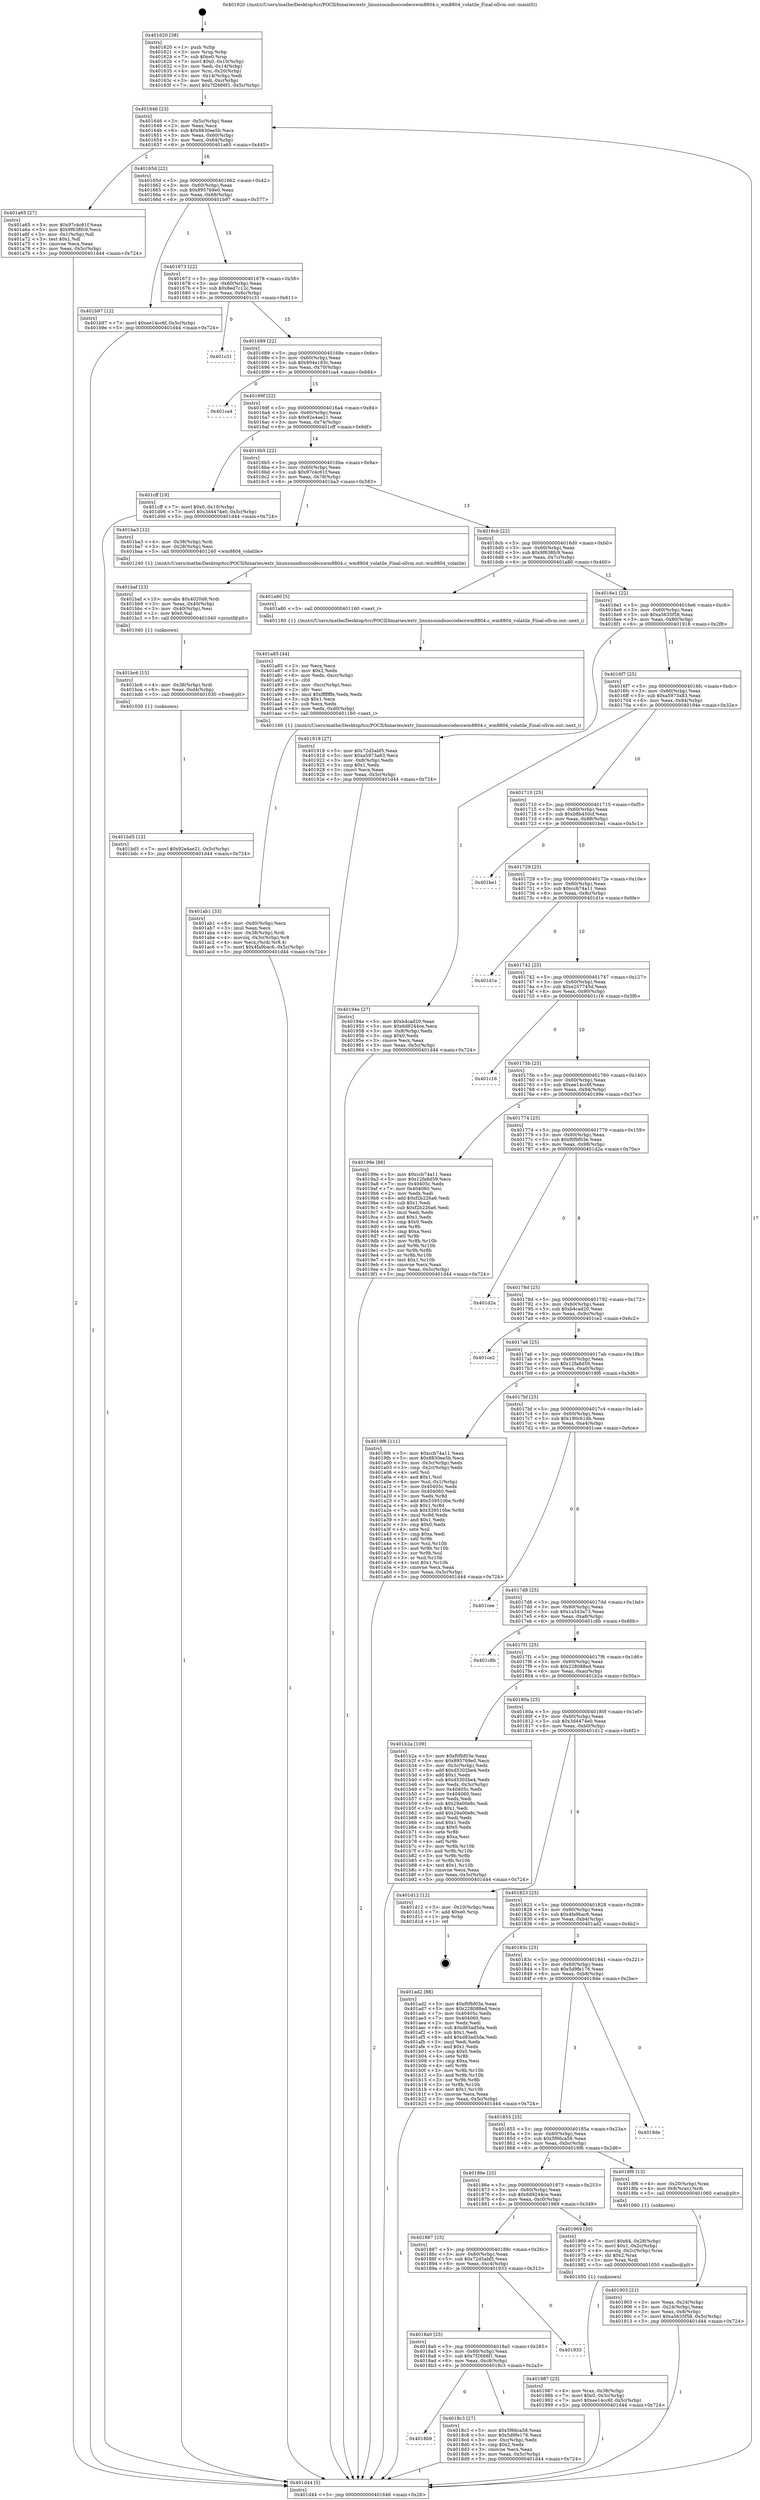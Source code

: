 digraph "0x401620" {
  label = "0x401620 (/mnt/c/Users/mathe/Desktop/tcc/POCII/binaries/extr_linuxsoundsoccodecswm8804.c_wm8804_volatile_Final-ollvm.out::main(0))"
  labelloc = "t"
  node[shape=record]

  Entry [label="",width=0.3,height=0.3,shape=circle,fillcolor=black,style=filled]
  "0x401646" [label="{
     0x401646 [23]\l
     | [instrs]\l
     &nbsp;&nbsp;0x401646 \<+3\>: mov -0x5c(%rbp),%eax\l
     &nbsp;&nbsp;0x401649 \<+2\>: mov %eax,%ecx\l
     &nbsp;&nbsp;0x40164b \<+6\>: sub $0x8830ee5b,%ecx\l
     &nbsp;&nbsp;0x401651 \<+3\>: mov %eax,-0x60(%rbp)\l
     &nbsp;&nbsp;0x401654 \<+3\>: mov %ecx,-0x64(%rbp)\l
     &nbsp;&nbsp;0x401657 \<+6\>: je 0000000000401a65 \<main+0x445\>\l
  }"]
  "0x401a65" [label="{
     0x401a65 [27]\l
     | [instrs]\l
     &nbsp;&nbsp;0x401a65 \<+5\>: mov $0x97c4c61f,%eax\l
     &nbsp;&nbsp;0x401a6a \<+5\>: mov $0x9f638fc9,%ecx\l
     &nbsp;&nbsp;0x401a6f \<+3\>: mov -0x1(%rbp),%dl\l
     &nbsp;&nbsp;0x401a72 \<+3\>: test $0x1,%dl\l
     &nbsp;&nbsp;0x401a75 \<+3\>: cmovne %ecx,%eax\l
     &nbsp;&nbsp;0x401a78 \<+3\>: mov %eax,-0x5c(%rbp)\l
     &nbsp;&nbsp;0x401a7b \<+5\>: jmp 0000000000401d44 \<main+0x724\>\l
  }"]
  "0x40165d" [label="{
     0x40165d [22]\l
     | [instrs]\l
     &nbsp;&nbsp;0x40165d \<+5\>: jmp 0000000000401662 \<main+0x42\>\l
     &nbsp;&nbsp;0x401662 \<+3\>: mov -0x60(%rbp),%eax\l
     &nbsp;&nbsp;0x401665 \<+5\>: sub $0x895769e0,%eax\l
     &nbsp;&nbsp;0x40166a \<+3\>: mov %eax,-0x68(%rbp)\l
     &nbsp;&nbsp;0x40166d \<+6\>: je 0000000000401b97 \<main+0x577\>\l
  }"]
  Exit [label="",width=0.3,height=0.3,shape=circle,fillcolor=black,style=filled,peripheries=2]
  "0x401b97" [label="{
     0x401b97 [12]\l
     | [instrs]\l
     &nbsp;&nbsp;0x401b97 \<+7\>: movl $0xee14cc6f,-0x5c(%rbp)\l
     &nbsp;&nbsp;0x401b9e \<+5\>: jmp 0000000000401d44 \<main+0x724\>\l
  }"]
  "0x401673" [label="{
     0x401673 [22]\l
     | [instrs]\l
     &nbsp;&nbsp;0x401673 \<+5\>: jmp 0000000000401678 \<main+0x58\>\l
     &nbsp;&nbsp;0x401678 \<+3\>: mov -0x60(%rbp),%eax\l
     &nbsp;&nbsp;0x40167b \<+5\>: sub $0x8ed7c12c,%eax\l
     &nbsp;&nbsp;0x401680 \<+3\>: mov %eax,-0x6c(%rbp)\l
     &nbsp;&nbsp;0x401683 \<+6\>: je 0000000000401c31 \<main+0x611\>\l
  }"]
  "0x401bd5" [label="{
     0x401bd5 [12]\l
     | [instrs]\l
     &nbsp;&nbsp;0x401bd5 \<+7\>: movl $0x92e4ae21,-0x5c(%rbp)\l
     &nbsp;&nbsp;0x401bdc \<+5\>: jmp 0000000000401d44 \<main+0x724\>\l
  }"]
  "0x401c31" [label="{
     0x401c31\l
  }", style=dashed]
  "0x401689" [label="{
     0x401689 [22]\l
     | [instrs]\l
     &nbsp;&nbsp;0x401689 \<+5\>: jmp 000000000040168e \<main+0x6e\>\l
     &nbsp;&nbsp;0x40168e \<+3\>: mov -0x60(%rbp),%eax\l
     &nbsp;&nbsp;0x401691 \<+5\>: sub $0x904e183c,%eax\l
     &nbsp;&nbsp;0x401696 \<+3\>: mov %eax,-0x70(%rbp)\l
     &nbsp;&nbsp;0x401699 \<+6\>: je 0000000000401ca4 \<main+0x684\>\l
  }"]
  "0x401bc6" [label="{
     0x401bc6 [15]\l
     | [instrs]\l
     &nbsp;&nbsp;0x401bc6 \<+4\>: mov -0x38(%rbp),%rdi\l
     &nbsp;&nbsp;0x401bca \<+6\>: mov %eax,-0xd4(%rbp)\l
     &nbsp;&nbsp;0x401bd0 \<+5\>: call 0000000000401030 \<free@plt\>\l
     | [calls]\l
     &nbsp;&nbsp;0x401030 \{1\} (unknown)\l
  }"]
  "0x401ca4" [label="{
     0x401ca4\l
  }", style=dashed]
  "0x40169f" [label="{
     0x40169f [22]\l
     | [instrs]\l
     &nbsp;&nbsp;0x40169f \<+5\>: jmp 00000000004016a4 \<main+0x84\>\l
     &nbsp;&nbsp;0x4016a4 \<+3\>: mov -0x60(%rbp),%eax\l
     &nbsp;&nbsp;0x4016a7 \<+5\>: sub $0x92e4ae21,%eax\l
     &nbsp;&nbsp;0x4016ac \<+3\>: mov %eax,-0x74(%rbp)\l
     &nbsp;&nbsp;0x4016af \<+6\>: je 0000000000401cff \<main+0x6df\>\l
  }"]
  "0x401baf" [label="{
     0x401baf [23]\l
     | [instrs]\l
     &nbsp;&nbsp;0x401baf \<+10\>: movabs $0x4020d6,%rdi\l
     &nbsp;&nbsp;0x401bb9 \<+3\>: mov %eax,-0x40(%rbp)\l
     &nbsp;&nbsp;0x401bbc \<+3\>: mov -0x40(%rbp),%esi\l
     &nbsp;&nbsp;0x401bbf \<+2\>: mov $0x0,%al\l
     &nbsp;&nbsp;0x401bc1 \<+5\>: call 0000000000401040 \<printf@plt\>\l
     | [calls]\l
     &nbsp;&nbsp;0x401040 \{1\} (unknown)\l
  }"]
  "0x401cff" [label="{
     0x401cff [19]\l
     | [instrs]\l
     &nbsp;&nbsp;0x401cff \<+7\>: movl $0x0,-0x10(%rbp)\l
     &nbsp;&nbsp;0x401d06 \<+7\>: movl $0x3d4474e0,-0x5c(%rbp)\l
     &nbsp;&nbsp;0x401d0d \<+5\>: jmp 0000000000401d44 \<main+0x724\>\l
  }"]
  "0x4016b5" [label="{
     0x4016b5 [22]\l
     | [instrs]\l
     &nbsp;&nbsp;0x4016b5 \<+5\>: jmp 00000000004016ba \<main+0x9a\>\l
     &nbsp;&nbsp;0x4016ba \<+3\>: mov -0x60(%rbp),%eax\l
     &nbsp;&nbsp;0x4016bd \<+5\>: sub $0x97c4c61f,%eax\l
     &nbsp;&nbsp;0x4016c2 \<+3\>: mov %eax,-0x78(%rbp)\l
     &nbsp;&nbsp;0x4016c5 \<+6\>: je 0000000000401ba3 \<main+0x583\>\l
  }"]
  "0x401ab1" [label="{
     0x401ab1 [33]\l
     | [instrs]\l
     &nbsp;&nbsp;0x401ab1 \<+6\>: mov -0xd0(%rbp),%ecx\l
     &nbsp;&nbsp;0x401ab7 \<+3\>: imul %eax,%ecx\l
     &nbsp;&nbsp;0x401aba \<+4\>: mov -0x38(%rbp),%rdi\l
     &nbsp;&nbsp;0x401abe \<+4\>: movslq -0x3c(%rbp),%r8\l
     &nbsp;&nbsp;0x401ac2 \<+4\>: mov %ecx,(%rdi,%r8,4)\l
     &nbsp;&nbsp;0x401ac6 \<+7\>: movl $0x4fa9bac6,-0x5c(%rbp)\l
     &nbsp;&nbsp;0x401acd \<+5\>: jmp 0000000000401d44 \<main+0x724\>\l
  }"]
  "0x401ba3" [label="{
     0x401ba3 [12]\l
     | [instrs]\l
     &nbsp;&nbsp;0x401ba3 \<+4\>: mov -0x38(%rbp),%rdi\l
     &nbsp;&nbsp;0x401ba7 \<+3\>: mov -0x28(%rbp),%esi\l
     &nbsp;&nbsp;0x401baa \<+5\>: call 0000000000401240 \<wm8804_volatile\>\l
     | [calls]\l
     &nbsp;&nbsp;0x401240 \{1\} (/mnt/c/Users/mathe/Desktop/tcc/POCII/binaries/extr_linuxsoundsoccodecswm8804.c_wm8804_volatile_Final-ollvm.out::wm8804_volatile)\l
  }"]
  "0x4016cb" [label="{
     0x4016cb [22]\l
     | [instrs]\l
     &nbsp;&nbsp;0x4016cb \<+5\>: jmp 00000000004016d0 \<main+0xb0\>\l
     &nbsp;&nbsp;0x4016d0 \<+3\>: mov -0x60(%rbp),%eax\l
     &nbsp;&nbsp;0x4016d3 \<+5\>: sub $0x9f638fc9,%eax\l
     &nbsp;&nbsp;0x4016d8 \<+3\>: mov %eax,-0x7c(%rbp)\l
     &nbsp;&nbsp;0x4016db \<+6\>: je 0000000000401a80 \<main+0x460\>\l
  }"]
  "0x401a85" [label="{
     0x401a85 [44]\l
     | [instrs]\l
     &nbsp;&nbsp;0x401a85 \<+2\>: xor %ecx,%ecx\l
     &nbsp;&nbsp;0x401a87 \<+5\>: mov $0x2,%edx\l
     &nbsp;&nbsp;0x401a8c \<+6\>: mov %edx,-0xcc(%rbp)\l
     &nbsp;&nbsp;0x401a92 \<+1\>: cltd\l
     &nbsp;&nbsp;0x401a93 \<+6\>: mov -0xcc(%rbp),%esi\l
     &nbsp;&nbsp;0x401a99 \<+2\>: idiv %esi\l
     &nbsp;&nbsp;0x401a9b \<+6\>: imul $0xfffffffe,%edx,%edx\l
     &nbsp;&nbsp;0x401aa1 \<+3\>: sub $0x1,%ecx\l
     &nbsp;&nbsp;0x401aa4 \<+2\>: sub %ecx,%edx\l
     &nbsp;&nbsp;0x401aa6 \<+6\>: mov %edx,-0xd0(%rbp)\l
     &nbsp;&nbsp;0x401aac \<+5\>: call 0000000000401160 \<next_i\>\l
     | [calls]\l
     &nbsp;&nbsp;0x401160 \{1\} (/mnt/c/Users/mathe/Desktop/tcc/POCII/binaries/extr_linuxsoundsoccodecswm8804.c_wm8804_volatile_Final-ollvm.out::next_i)\l
  }"]
  "0x401a80" [label="{
     0x401a80 [5]\l
     | [instrs]\l
     &nbsp;&nbsp;0x401a80 \<+5\>: call 0000000000401160 \<next_i\>\l
     | [calls]\l
     &nbsp;&nbsp;0x401160 \{1\} (/mnt/c/Users/mathe/Desktop/tcc/POCII/binaries/extr_linuxsoundsoccodecswm8804.c_wm8804_volatile_Final-ollvm.out::next_i)\l
  }"]
  "0x4016e1" [label="{
     0x4016e1 [22]\l
     | [instrs]\l
     &nbsp;&nbsp;0x4016e1 \<+5\>: jmp 00000000004016e6 \<main+0xc6\>\l
     &nbsp;&nbsp;0x4016e6 \<+3\>: mov -0x60(%rbp),%eax\l
     &nbsp;&nbsp;0x4016e9 \<+5\>: sub $0xa5635f58,%eax\l
     &nbsp;&nbsp;0x4016ee \<+3\>: mov %eax,-0x80(%rbp)\l
     &nbsp;&nbsp;0x4016f1 \<+6\>: je 0000000000401918 \<main+0x2f8\>\l
  }"]
  "0x401987" [label="{
     0x401987 [23]\l
     | [instrs]\l
     &nbsp;&nbsp;0x401987 \<+4\>: mov %rax,-0x38(%rbp)\l
     &nbsp;&nbsp;0x40198b \<+7\>: movl $0x0,-0x3c(%rbp)\l
     &nbsp;&nbsp;0x401992 \<+7\>: movl $0xee14cc6f,-0x5c(%rbp)\l
     &nbsp;&nbsp;0x401999 \<+5\>: jmp 0000000000401d44 \<main+0x724\>\l
  }"]
  "0x401918" [label="{
     0x401918 [27]\l
     | [instrs]\l
     &nbsp;&nbsp;0x401918 \<+5\>: mov $0x72d5abf5,%eax\l
     &nbsp;&nbsp;0x40191d \<+5\>: mov $0xa5973a83,%ecx\l
     &nbsp;&nbsp;0x401922 \<+3\>: mov -0x8(%rbp),%edx\l
     &nbsp;&nbsp;0x401925 \<+3\>: cmp $0x1,%edx\l
     &nbsp;&nbsp;0x401928 \<+3\>: cmovl %ecx,%eax\l
     &nbsp;&nbsp;0x40192b \<+3\>: mov %eax,-0x5c(%rbp)\l
     &nbsp;&nbsp;0x40192e \<+5\>: jmp 0000000000401d44 \<main+0x724\>\l
  }"]
  "0x4016f7" [label="{
     0x4016f7 [25]\l
     | [instrs]\l
     &nbsp;&nbsp;0x4016f7 \<+5\>: jmp 00000000004016fc \<main+0xdc\>\l
     &nbsp;&nbsp;0x4016fc \<+3\>: mov -0x60(%rbp),%eax\l
     &nbsp;&nbsp;0x4016ff \<+5\>: sub $0xa5973a83,%eax\l
     &nbsp;&nbsp;0x401704 \<+6\>: mov %eax,-0x84(%rbp)\l
     &nbsp;&nbsp;0x40170a \<+6\>: je 000000000040194e \<main+0x32e\>\l
  }"]
  "0x401903" [label="{
     0x401903 [21]\l
     | [instrs]\l
     &nbsp;&nbsp;0x401903 \<+3\>: mov %eax,-0x24(%rbp)\l
     &nbsp;&nbsp;0x401906 \<+3\>: mov -0x24(%rbp),%eax\l
     &nbsp;&nbsp;0x401909 \<+3\>: mov %eax,-0x8(%rbp)\l
     &nbsp;&nbsp;0x40190c \<+7\>: movl $0xa5635f58,-0x5c(%rbp)\l
     &nbsp;&nbsp;0x401913 \<+5\>: jmp 0000000000401d44 \<main+0x724\>\l
  }"]
  "0x40194e" [label="{
     0x40194e [27]\l
     | [instrs]\l
     &nbsp;&nbsp;0x40194e \<+5\>: mov $0xb4cad20,%eax\l
     &nbsp;&nbsp;0x401953 \<+5\>: mov $0x6d9244ce,%ecx\l
     &nbsp;&nbsp;0x401958 \<+3\>: mov -0x8(%rbp),%edx\l
     &nbsp;&nbsp;0x40195b \<+3\>: cmp $0x0,%edx\l
     &nbsp;&nbsp;0x40195e \<+3\>: cmove %ecx,%eax\l
     &nbsp;&nbsp;0x401961 \<+3\>: mov %eax,-0x5c(%rbp)\l
     &nbsp;&nbsp;0x401964 \<+5\>: jmp 0000000000401d44 \<main+0x724\>\l
  }"]
  "0x401710" [label="{
     0x401710 [25]\l
     | [instrs]\l
     &nbsp;&nbsp;0x401710 \<+5\>: jmp 0000000000401715 \<main+0xf5\>\l
     &nbsp;&nbsp;0x401715 \<+3\>: mov -0x60(%rbp),%eax\l
     &nbsp;&nbsp;0x401718 \<+5\>: sub $0xb8b450cf,%eax\l
     &nbsp;&nbsp;0x40171d \<+6\>: mov %eax,-0x88(%rbp)\l
     &nbsp;&nbsp;0x401723 \<+6\>: je 0000000000401be1 \<main+0x5c1\>\l
  }"]
  "0x401620" [label="{
     0x401620 [38]\l
     | [instrs]\l
     &nbsp;&nbsp;0x401620 \<+1\>: push %rbp\l
     &nbsp;&nbsp;0x401621 \<+3\>: mov %rsp,%rbp\l
     &nbsp;&nbsp;0x401624 \<+7\>: sub $0xe0,%rsp\l
     &nbsp;&nbsp;0x40162b \<+7\>: movl $0x0,-0x10(%rbp)\l
     &nbsp;&nbsp;0x401632 \<+3\>: mov %edi,-0x14(%rbp)\l
     &nbsp;&nbsp;0x401635 \<+4\>: mov %rsi,-0x20(%rbp)\l
     &nbsp;&nbsp;0x401639 \<+3\>: mov -0x14(%rbp),%edi\l
     &nbsp;&nbsp;0x40163c \<+3\>: mov %edi,-0xc(%rbp)\l
     &nbsp;&nbsp;0x40163f \<+7\>: movl $0x7f2666f1,-0x5c(%rbp)\l
  }"]
  "0x401be1" [label="{
     0x401be1\l
  }", style=dashed]
  "0x401729" [label="{
     0x401729 [25]\l
     | [instrs]\l
     &nbsp;&nbsp;0x401729 \<+5\>: jmp 000000000040172e \<main+0x10e\>\l
     &nbsp;&nbsp;0x40172e \<+3\>: mov -0x60(%rbp),%eax\l
     &nbsp;&nbsp;0x401731 \<+5\>: sub $0xccb74a11,%eax\l
     &nbsp;&nbsp;0x401736 \<+6\>: mov %eax,-0x8c(%rbp)\l
     &nbsp;&nbsp;0x40173c \<+6\>: je 0000000000401d1e \<main+0x6fe\>\l
  }"]
  "0x401d44" [label="{
     0x401d44 [5]\l
     | [instrs]\l
     &nbsp;&nbsp;0x401d44 \<+5\>: jmp 0000000000401646 \<main+0x26\>\l
  }"]
  "0x401d1e" [label="{
     0x401d1e\l
  }", style=dashed]
  "0x401742" [label="{
     0x401742 [25]\l
     | [instrs]\l
     &nbsp;&nbsp;0x401742 \<+5\>: jmp 0000000000401747 \<main+0x127\>\l
     &nbsp;&nbsp;0x401747 \<+3\>: mov -0x60(%rbp),%eax\l
     &nbsp;&nbsp;0x40174a \<+5\>: sub $0xe257745d,%eax\l
     &nbsp;&nbsp;0x40174f \<+6\>: mov %eax,-0x90(%rbp)\l
     &nbsp;&nbsp;0x401755 \<+6\>: je 0000000000401c16 \<main+0x5f6\>\l
  }"]
  "0x4018b9" [label="{
     0x4018b9\l
  }", style=dashed]
  "0x401c16" [label="{
     0x401c16\l
  }", style=dashed]
  "0x40175b" [label="{
     0x40175b [25]\l
     | [instrs]\l
     &nbsp;&nbsp;0x40175b \<+5\>: jmp 0000000000401760 \<main+0x140\>\l
     &nbsp;&nbsp;0x401760 \<+3\>: mov -0x60(%rbp),%eax\l
     &nbsp;&nbsp;0x401763 \<+5\>: sub $0xee14cc6f,%eax\l
     &nbsp;&nbsp;0x401768 \<+6\>: mov %eax,-0x94(%rbp)\l
     &nbsp;&nbsp;0x40176e \<+6\>: je 000000000040199e \<main+0x37e\>\l
  }"]
  "0x4018c3" [label="{
     0x4018c3 [27]\l
     | [instrs]\l
     &nbsp;&nbsp;0x4018c3 \<+5\>: mov $0x5f66ca58,%eax\l
     &nbsp;&nbsp;0x4018c8 \<+5\>: mov $0x5d9fe176,%ecx\l
     &nbsp;&nbsp;0x4018cd \<+3\>: mov -0xc(%rbp),%edx\l
     &nbsp;&nbsp;0x4018d0 \<+3\>: cmp $0x2,%edx\l
     &nbsp;&nbsp;0x4018d3 \<+3\>: cmovne %ecx,%eax\l
     &nbsp;&nbsp;0x4018d6 \<+3\>: mov %eax,-0x5c(%rbp)\l
     &nbsp;&nbsp;0x4018d9 \<+5\>: jmp 0000000000401d44 \<main+0x724\>\l
  }"]
  "0x40199e" [label="{
     0x40199e [88]\l
     | [instrs]\l
     &nbsp;&nbsp;0x40199e \<+5\>: mov $0xccb74a11,%eax\l
     &nbsp;&nbsp;0x4019a3 \<+5\>: mov $0x12fa8d59,%ecx\l
     &nbsp;&nbsp;0x4019a8 \<+7\>: mov 0x40405c,%edx\l
     &nbsp;&nbsp;0x4019af \<+7\>: mov 0x404060,%esi\l
     &nbsp;&nbsp;0x4019b6 \<+2\>: mov %edx,%edi\l
     &nbsp;&nbsp;0x4019b8 \<+6\>: add $0xf2b226a6,%edi\l
     &nbsp;&nbsp;0x4019be \<+3\>: sub $0x1,%edi\l
     &nbsp;&nbsp;0x4019c1 \<+6\>: sub $0xf2b226a6,%edi\l
     &nbsp;&nbsp;0x4019c7 \<+3\>: imul %edi,%edx\l
     &nbsp;&nbsp;0x4019ca \<+3\>: and $0x1,%edx\l
     &nbsp;&nbsp;0x4019cd \<+3\>: cmp $0x0,%edx\l
     &nbsp;&nbsp;0x4019d0 \<+4\>: sete %r8b\l
     &nbsp;&nbsp;0x4019d4 \<+3\>: cmp $0xa,%esi\l
     &nbsp;&nbsp;0x4019d7 \<+4\>: setl %r9b\l
     &nbsp;&nbsp;0x4019db \<+3\>: mov %r8b,%r10b\l
     &nbsp;&nbsp;0x4019de \<+3\>: and %r9b,%r10b\l
     &nbsp;&nbsp;0x4019e1 \<+3\>: xor %r9b,%r8b\l
     &nbsp;&nbsp;0x4019e4 \<+3\>: or %r8b,%r10b\l
     &nbsp;&nbsp;0x4019e7 \<+4\>: test $0x1,%r10b\l
     &nbsp;&nbsp;0x4019eb \<+3\>: cmovne %ecx,%eax\l
     &nbsp;&nbsp;0x4019ee \<+3\>: mov %eax,-0x5c(%rbp)\l
     &nbsp;&nbsp;0x4019f1 \<+5\>: jmp 0000000000401d44 \<main+0x724\>\l
  }"]
  "0x401774" [label="{
     0x401774 [25]\l
     | [instrs]\l
     &nbsp;&nbsp;0x401774 \<+5\>: jmp 0000000000401779 \<main+0x159\>\l
     &nbsp;&nbsp;0x401779 \<+3\>: mov -0x60(%rbp),%eax\l
     &nbsp;&nbsp;0x40177c \<+5\>: sub $0xf0fbf03e,%eax\l
     &nbsp;&nbsp;0x401781 \<+6\>: mov %eax,-0x98(%rbp)\l
     &nbsp;&nbsp;0x401787 \<+6\>: je 0000000000401d2a \<main+0x70a\>\l
  }"]
  "0x4018a0" [label="{
     0x4018a0 [25]\l
     | [instrs]\l
     &nbsp;&nbsp;0x4018a0 \<+5\>: jmp 00000000004018a5 \<main+0x285\>\l
     &nbsp;&nbsp;0x4018a5 \<+3\>: mov -0x60(%rbp),%eax\l
     &nbsp;&nbsp;0x4018a8 \<+5\>: sub $0x7f2666f1,%eax\l
     &nbsp;&nbsp;0x4018ad \<+6\>: mov %eax,-0xc8(%rbp)\l
     &nbsp;&nbsp;0x4018b3 \<+6\>: je 00000000004018c3 \<main+0x2a3\>\l
  }"]
  "0x401d2a" [label="{
     0x401d2a\l
  }", style=dashed]
  "0x40178d" [label="{
     0x40178d [25]\l
     | [instrs]\l
     &nbsp;&nbsp;0x40178d \<+5\>: jmp 0000000000401792 \<main+0x172\>\l
     &nbsp;&nbsp;0x401792 \<+3\>: mov -0x60(%rbp),%eax\l
     &nbsp;&nbsp;0x401795 \<+5\>: sub $0xb4cad20,%eax\l
     &nbsp;&nbsp;0x40179a \<+6\>: mov %eax,-0x9c(%rbp)\l
     &nbsp;&nbsp;0x4017a0 \<+6\>: je 0000000000401ce2 \<main+0x6c2\>\l
  }"]
  "0x401933" [label="{
     0x401933\l
  }", style=dashed]
  "0x401ce2" [label="{
     0x401ce2\l
  }", style=dashed]
  "0x4017a6" [label="{
     0x4017a6 [25]\l
     | [instrs]\l
     &nbsp;&nbsp;0x4017a6 \<+5\>: jmp 00000000004017ab \<main+0x18b\>\l
     &nbsp;&nbsp;0x4017ab \<+3\>: mov -0x60(%rbp),%eax\l
     &nbsp;&nbsp;0x4017ae \<+5\>: sub $0x12fa8d59,%eax\l
     &nbsp;&nbsp;0x4017b3 \<+6\>: mov %eax,-0xa0(%rbp)\l
     &nbsp;&nbsp;0x4017b9 \<+6\>: je 00000000004019f6 \<main+0x3d6\>\l
  }"]
  "0x401887" [label="{
     0x401887 [25]\l
     | [instrs]\l
     &nbsp;&nbsp;0x401887 \<+5\>: jmp 000000000040188c \<main+0x26c\>\l
     &nbsp;&nbsp;0x40188c \<+3\>: mov -0x60(%rbp),%eax\l
     &nbsp;&nbsp;0x40188f \<+5\>: sub $0x72d5abf5,%eax\l
     &nbsp;&nbsp;0x401894 \<+6\>: mov %eax,-0xc4(%rbp)\l
     &nbsp;&nbsp;0x40189a \<+6\>: je 0000000000401933 \<main+0x313\>\l
  }"]
  "0x4019f6" [label="{
     0x4019f6 [111]\l
     | [instrs]\l
     &nbsp;&nbsp;0x4019f6 \<+5\>: mov $0xccb74a11,%eax\l
     &nbsp;&nbsp;0x4019fb \<+5\>: mov $0x8830ee5b,%ecx\l
     &nbsp;&nbsp;0x401a00 \<+3\>: mov -0x3c(%rbp),%edx\l
     &nbsp;&nbsp;0x401a03 \<+3\>: cmp -0x2c(%rbp),%edx\l
     &nbsp;&nbsp;0x401a06 \<+4\>: setl %sil\l
     &nbsp;&nbsp;0x401a0a \<+4\>: and $0x1,%sil\l
     &nbsp;&nbsp;0x401a0e \<+4\>: mov %sil,-0x1(%rbp)\l
     &nbsp;&nbsp;0x401a12 \<+7\>: mov 0x40405c,%edx\l
     &nbsp;&nbsp;0x401a19 \<+7\>: mov 0x404060,%edi\l
     &nbsp;&nbsp;0x401a20 \<+3\>: mov %edx,%r8d\l
     &nbsp;&nbsp;0x401a23 \<+7\>: add $0x539510be,%r8d\l
     &nbsp;&nbsp;0x401a2a \<+4\>: sub $0x1,%r8d\l
     &nbsp;&nbsp;0x401a2e \<+7\>: sub $0x539510be,%r8d\l
     &nbsp;&nbsp;0x401a35 \<+4\>: imul %r8d,%edx\l
     &nbsp;&nbsp;0x401a39 \<+3\>: and $0x1,%edx\l
     &nbsp;&nbsp;0x401a3c \<+3\>: cmp $0x0,%edx\l
     &nbsp;&nbsp;0x401a3f \<+4\>: sete %sil\l
     &nbsp;&nbsp;0x401a43 \<+3\>: cmp $0xa,%edi\l
     &nbsp;&nbsp;0x401a46 \<+4\>: setl %r9b\l
     &nbsp;&nbsp;0x401a4a \<+3\>: mov %sil,%r10b\l
     &nbsp;&nbsp;0x401a4d \<+3\>: and %r9b,%r10b\l
     &nbsp;&nbsp;0x401a50 \<+3\>: xor %r9b,%sil\l
     &nbsp;&nbsp;0x401a53 \<+3\>: or %sil,%r10b\l
     &nbsp;&nbsp;0x401a56 \<+4\>: test $0x1,%r10b\l
     &nbsp;&nbsp;0x401a5a \<+3\>: cmovne %ecx,%eax\l
     &nbsp;&nbsp;0x401a5d \<+3\>: mov %eax,-0x5c(%rbp)\l
     &nbsp;&nbsp;0x401a60 \<+5\>: jmp 0000000000401d44 \<main+0x724\>\l
  }"]
  "0x4017bf" [label="{
     0x4017bf [25]\l
     | [instrs]\l
     &nbsp;&nbsp;0x4017bf \<+5\>: jmp 00000000004017c4 \<main+0x1a4\>\l
     &nbsp;&nbsp;0x4017c4 \<+3\>: mov -0x60(%rbp),%eax\l
     &nbsp;&nbsp;0x4017c7 \<+5\>: sub $0x190c61db,%eax\l
     &nbsp;&nbsp;0x4017cc \<+6\>: mov %eax,-0xa4(%rbp)\l
     &nbsp;&nbsp;0x4017d2 \<+6\>: je 0000000000401cee \<main+0x6ce\>\l
  }"]
  "0x401969" [label="{
     0x401969 [30]\l
     | [instrs]\l
     &nbsp;&nbsp;0x401969 \<+7\>: movl $0x64,-0x28(%rbp)\l
     &nbsp;&nbsp;0x401970 \<+7\>: movl $0x1,-0x2c(%rbp)\l
     &nbsp;&nbsp;0x401977 \<+4\>: movslq -0x2c(%rbp),%rax\l
     &nbsp;&nbsp;0x40197b \<+4\>: shl $0x2,%rax\l
     &nbsp;&nbsp;0x40197f \<+3\>: mov %rax,%rdi\l
     &nbsp;&nbsp;0x401982 \<+5\>: call 0000000000401050 \<malloc@plt\>\l
     | [calls]\l
     &nbsp;&nbsp;0x401050 \{1\} (unknown)\l
  }"]
  "0x401cee" [label="{
     0x401cee\l
  }", style=dashed]
  "0x4017d8" [label="{
     0x4017d8 [25]\l
     | [instrs]\l
     &nbsp;&nbsp;0x4017d8 \<+5\>: jmp 00000000004017dd \<main+0x1bd\>\l
     &nbsp;&nbsp;0x4017dd \<+3\>: mov -0x60(%rbp),%eax\l
     &nbsp;&nbsp;0x4017e0 \<+5\>: sub $0x1a343a73,%eax\l
     &nbsp;&nbsp;0x4017e5 \<+6\>: mov %eax,-0xa8(%rbp)\l
     &nbsp;&nbsp;0x4017eb \<+6\>: je 0000000000401c8b \<main+0x66b\>\l
  }"]
  "0x40186e" [label="{
     0x40186e [25]\l
     | [instrs]\l
     &nbsp;&nbsp;0x40186e \<+5\>: jmp 0000000000401873 \<main+0x253\>\l
     &nbsp;&nbsp;0x401873 \<+3\>: mov -0x60(%rbp),%eax\l
     &nbsp;&nbsp;0x401876 \<+5\>: sub $0x6d9244ce,%eax\l
     &nbsp;&nbsp;0x40187b \<+6\>: mov %eax,-0xc0(%rbp)\l
     &nbsp;&nbsp;0x401881 \<+6\>: je 0000000000401969 \<main+0x349\>\l
  }"]
  "0x401c8b" [label="{
     0x401c8b\l
  }", style=dashed]
  "0x4017f1" [label="{
     0x4017f1 [25]\l
     | [instrs]\l
     &nbsp;&nbsp;0x4017f1 \<+5\>: jmp 00000000004017f6 \<main+0x1d6\>\l
     &nbsp;&nbsp;0x4017f6 \<+3\>: mov -0x60(%rbp),%eax\l
     &nbsp;&nbsp;0x4017f9 \<+5\>: sub $0x228088ed,%eax\l
     &nbsp;&nbsp;0x4017fe \<+6\>: mov %eax,-0xac(%rbp)\l
     &nbsp;&nbsp;0x401804 \<+6\>: je 0000000000401b2a \<main+0x50a\>\l
  }"]
  "0x4018f6" [label="{
     0x4018f6 [13]\l
     | [instrs]\l
     &nbsp;&nbsp;0x4018f6 \<+4\>: mov -0x20(%rbp),%rax\l
     &nbsp;&nbsp;0x4018fa \<+4\>: mov 0x8(%rax),%rdi\l
     &nbsp;&nbsp;0x4018fe \<+5\>: call 0000000000401060 \<atoi@plt\>\l
     | [calls]\l
     &nbsp;&nbsp;0x401060 \{1\} (unknown)\l
  }"]
  "0x401b2a" [label="{
     0x401b2a [109]\l
     | [instrs]\l
     &nbsp;&nbsp;0x401b2a \<+5\>: mov $0xf0fbf03e,%eax\l
     &nbsp;&nbsp;0x401b2f \<+5\>: mov $0x895769e0,%ecx\l
     &nbsp;&nbsp;0x401b34 \<+3\>: mov -0x3c(%rbp),%edx\l
     &nbsp;&nbsp;0x401b37 \<+6\>: add $0xd5302be4,%edx\l
     &nbsp;&nbsp;0x401b3d \<+3\>: add $0x1,%edx\l
     &nbsp;&nbsp;0x401b40 \<+6\>: sub $0xd5302be4,%edx\l
     &nbsp;&nbsp;0x401b46 \<+3\>: mov %edx,-0x3c(%rbp)\l
     &nbsp;&nbsp;0x401b49 \<+7\>: mov 0x40405c,%edx\l
     &nbsp;&nbsp;0x401b50 \<+7\>: mov 0x404060,%esi\l
     &nbsp;&nbsp;0x401b57 \<+2\>: mov %edx,%edi\l
     &nbsp;&nbsp;0x401b59 \<+6\>: sub $0x29a00e8c,%edi\l
     &nbsp;&nbsp;0x401b5f \<+3\>: sub $0x1,%edi\l
     &nbsp;&nbsp;0x401b62 \<+6\>: add $0x29a00e8c,%edi\l
     &nbsp;&nbsp;0x401b68 \<+3\>: imul %edi,%edx\l
     &nbsp;&nbsp;0x401b6b \<+3\>: and $0x1,%edx\l
     &nbsp;&nbsp;0x401b6e \<+3\>: cmp $0x0,%edx\l
     &nbsp;&nbsp;0x401b71 \<+4\>: sete %r8b\l
     &nbsp;&nbsp;0x401b75 \<+3\>: cmp $0xa,%esi\l
     &nbsp;&nbsp;0x401b78 \<+4\>: setl %r9b\l
     &nbsp;&nbsp;0x401b7c \<+3\>: mov %r8b,%r10b\l
     &nbsp;&nbsp;0x401b7f \<+3\>: and %r9b,%r10b\l
     &nbsp;&nbsp;0x401b82 \<+3\>: xor %r9b,%r8b\l
     &nbsp;&nbsp;0x401b85 \<+3\>: or %r8b,%r10b\l
     &nbsp;&nbsp;0x401b88 \<+4\>: test $0x1,%r10b\l
     &nbsp;&nbsp;0x401b8c \<+3\>: cmovne %ecx,%eax\l
     &nbsp;&nbsp;0x401b8f \<+3\>: mov %eax,-0x5c(%rbp)\l
     &nbsp;&nbsp;0x401b92 \<+5\>: jmp 0000000000401d44 \<main+0x724\>\l
  }"]
  "0x40180a" [label="{
     0x40180a [25]\l
     | [instrs]\l
     &nbsp;&nbsp;0x40180a \<+5\>: jmp 000000000040180f \<main+0x1ef\>\l
     &nbsp;&nbsp;0x40180f \<+3\>: mov -0x60(%rbp),%eax\l
     &nbsp;&nbsp;0x401812 \<+5\>: sub $0x3d4474e0,%eax\l
     &nbsp;&nbsp;0x401817 \<+6\>: mov %eax,-0xb0(%rbp)\l
     &nbsp;&nbsp;0x40181d \<+6\>: je 0000000000401d12 \<main+0x6f2\>\l
  }"]
  "0x401855" [label="{
     0x401855 [25]\l
     | [instrs]\l
     &nbsp;&nbsp;0x401855 \<+5\>: jmp 000000000040185a \<main+0x23a\>\l
     &nbsp;&nbsp;0x40185a \<+3\>: mov -0x60(%rbp),%eax\l
     &nbsp;&nbsp;0x40185d \<+5\>: sub $0x5f66ca58,%eax\l
     &nbsp;&nbsp;0x401862 \<+6\>: mov %eax,-0xbc(%rbp)\l
     &nbsp;&nbsp;0x401868 \<+6\>: je 00000000004018f6 \<main+0x2d6\>\l
  }"]
  "0x401d12" [label="{
     0x401d12 [12]\l
     | [instrs]\l
     &nbsp;&nbsp;0x401d12 \<+3\>: mov -0x10(%rbp),%eax\l
     &nbsp;&nbsp;0x401d15 \<+7\>: add $0xe0,%rsp\l
     &nbsp;&nbsp;0x401d1c \<+1\>: pop %rbp\l
     &nbsp;&nbsp;0x401d1d \<+1\>: ret\l
  }"]
  "0x401823" [label="{
     0x401823 [25]\l
     | [instrs]\l
     &nbsp;&nbsp;0x401823 \<+5\>: jmp 0000000000401828 \<main+0x208\>\l
     &nbsp;&nbsp;0x401828 \<+3\>: mov -0x60(%rbp),%eax\l
     &nbsp;&nbsp;0x40182b \<+5\>: sub $0x4fa9bac6,%eax\l
     &nbsp;&nbsp;0x401830 \<+6\>: mov %eax,-0xb4(%rbp)\l
     &nbsp;&nbsp;0x401836 \<+6\>: je 0000000000401ad2 \<main+0x4b2\>\l
  }"]
  "0x4018de" [label="{
     0x4018de\l
  }", style=dashed]
  "0x401ad2" [label="{
     0x401ad2 [88]\l
     | [instrs]\l
     &nbsp;&nbsp;0x401ad2 \<+5\>: mov $0xf0fbf03e,%eax\l
     &nbsp;&nbsp;0x401ad7 \<+5\>: mov $0x228088ed,%ecx\l
     &nbsp;&nbsp;0x401adc \<+7\>: mov 0x40405c,%edx\l
     &nbsp;&nbsp;0x401ae3 \<+7\>: mov 0x404060,%esi\l
     &nbsp;&nbsp;0x401aea \<+2\>: mov %edx,%edi\l
     &nbsp;&nbsp;0x401aec \<+6\>: sub $0xd83ad5da,%edi\l
     &nbsp;&nbsp;0x401af2 \<+3\>: sub $0x1,%edi\l
     &nbsp;&nbsp;0x401af5 \<+6\>: add $0xd83ad5da,%edi\l
     &nbsp;&nbsp;0x401afb \<+3\>: imul %edi,%edx\l
     &nbsp;&nbsp;0x401afe \<+3\>: and $0x1,%edx\l
     &nbsp;&nbsp;0x401b01 \<+3\>: cmp $0x0,%edx\l
     &nbsp;&nbsp;0x401b04 \<+4\>: sete %r8b\l
     &nbsp;&nbsp;0x401b08 \<+3\>: cmp $0xa,%esi\l
     &nbsp;&nbsp;0x401b0b \<+4\>: setl %r9b\l
     &nbsp;&nbsp;0x401b0f \<+3\>: mov %r8b,%r10b\l
     &nbsp;&nbsp;0x401b12 \<+3\>: and %r9b,%r10b\l
     &nbsp;&nbsp;0x401b15 \<+3\>: xor %r9b,%r8b\l
     &nbsp;&nbsp;0x401b18 \<+3\>: or %r8b,%r10b\l
     &nbsp;&nbsp;0x401b1b \<+4\>: test $0x1,%r10b\l
     &nbsp;&nbsp;0x401b1f \<+3\>: cmovne %ecx,%eax\l
     &nbsp;&nbsp;0x401b22 \<+3\>: mov %eax,-0x5c(%rbp)\l
     &nbsp;&nbsp;0x401b25 \<+5\>: jmp 0000000000401d44 \<main+0x724\>\l
  }"]
  "0x40183c" [label="{
     0x40183c [25]\l
     | [instrs]\l
     &nbsp;&nbsp;0x40183c \<+5\>: jmp 0000000000401841 \<main+0x221\>\l
     &nbsp;&nbsp;0x401841 \<+3\>: mov -0x60(%rbp),%eax\l
     &nbsp;&nbsp;0x401844 \<+5\>: sub $0x5d9fe176,%eax\l
     &nbsp;&nbsp;0x401849 \<+6\>: mov %eax,-0xb8(%rbp)\l
     &nbsp;&nbsp;0x40184f \<+6\>: je 00000000004018de \<main+0x2be\>\l
  }"]
  Entry -> "0x401620" [label=" 1"]
  "0x401646" -> "0x401a65" [label=" 2"]
  "0x401646" -> "0x40165d" [label=" 16"]
  "0x401d12" -> Exit [label=" 1"]
  "0x40165d" -> "0x401b97" [label=" 1"]
  "0x40165d" -> "0x401673" [label=" 15"]
  "0x401cff" -> "0x401d44" [label=" 1"]
  "0x401673" -> "0x401c31" [label=" 0"]
  "0x401673" -> "0x401689" [label=" 15"]
  "0x401bd5" -> "0x401d44" [label=" 1"]
  "0x401689" -> "0x401ca4" [label=" 0"]
  "0x401689" -> "0x40169f" [label=" 15"]
  "0x401bc6" -> "0x401bd5" [label=" 1"]
  "0x40169f" -> "0x401cff" [label=" 1"]
  "0x40169f" -> "0x4016b5" [label=" 14"]
  "0x401baf" -> "0x401bc6" [label=" 1"]
  "0x4016b5" -> "0x401ba3" [label=" 1"]
  "0x4016b5" -> "0x4016cb" [label=" 13"]
  "0x401ba3" -> "0x401baf" [label=" 1"]
  "0x4016cb" -> "0x401a80" [label=" 1"]
  "0x4016cb" -> "0x4016e1" [label=" 12"]
  "0x401b97" -> "0x401d44" [label=" 1"]
  "0x4016e1" -> "0x401918" [label=" 1"]
  "0x4016e1" -> "0x4016f7" [label=" 11"]
  "0x401b2a" -> "0x401d44" [label=" 1"]
  "0x4016f7" -> "0x40194e" [label=" 1"]
  "0x4016f7" -> "0x401710" [label=" 10"]
  "0x401ad2" -> "0x401d44" [label=" 1"]
  "0x401710" -> "0x401be1" [label=" 0"]
  "0x401710" -> "0x401729" [label=" 10"]
  "0x401ab1" -> "0x401d44" [label=" 1"]
  "0x401729" -> "0x401d1e" [label=" 0"]
  "0x401729" -> "0x401742" [label=" 10"]
  "0x401a85" -> "0x401ab1" [label=" 1"]
  "0x401742" -> "0x401c16" [label=" 0"]
  "0x401742" -> "0x40175b" [label=" 10"]
  "0x401a80" -> "0x401a85" [label=" 1"]
  "0x40175b" -> "0x40199e" [label=" 2"]
  "0x40175b" -> "0x401774" [label=" 8"]
  "0x401a65" -> "0x401d44" [label=" 2"]
  "0x401774" -> "0x401d2a" [label=" 0"]
  "0x401774" -> "0x40178d" [label=" 8"]
  "0x40199e" -> "0x401d44" [label=" 2"]
  "0x40178d" -> "0x401ce2" [label=" 0"]
  "0x40178d" -> "0x4017a6" [label=" 8"]
  "0x401987" -> "0x401d44" [label=" 1"]
  "0x4017a6" -> "0x4019f6" [label=" 2"]
  "0x4017a6" -> "0x4017bf" [label=" 6"]
  "0x40194e" -> "0x401d44" [label=" 1"]
  "0x4017bf" -> "0x401cee" [label=" 0"]
  "0x4017bf" -> "0x4017d8" [label=" 6"]
  "0x401918" -> "0x401d44" [label=" 1"]
  "0x4017d8" -> "0x401c8b" [label=" 0"]
  "0x4017d8" -> "0x4017f1" [label=" 6"]
  "0x4018f6" -> "0x401903" [label=" 1"]
  "0x4017f1" -> "0x401b2a" [label=" 1"]
  "0x4017f1" -> "0x40180a" [label=" 5"]
  "0x401d44" -> "0x401646" [label=" 17"]
  "0x40180a" -> "0x401d12" [label=" 1"]
  "0x40180a" -> "0x401823" [label=" 4"]
  "0x4018c3" -> "0x401d44" [label=" 1"]
  "0x401823" -> "0x401ad2" [label=" 1"]
  "0x401823" -> "0x40183c" [label=" 3"]
  "0x4018a0" -> "0x4018b9" [label=" 0"]
  "0x40183c" -> "0x4018de" [label=" 0"]
  "0x40183c" -> "0x401855" [label=" 3"]
  "0x401620" -> "0x401646" [label=" 1"]
  "0x401855" -> "0x4018f6" [label=" 1"]
  "0x401855" -> "0x40186e" [label=" 2"]
  "0x401903" -> "0x401d44" [label=" 1"]
  "0x40186e" -> "0x401969" [label=" 1"]
  "0x40186e" -> "0x401887" [label=" 1"]
  "0x401969" -> "0x401987" [label=" 1"]
  "0x401887" -> "0x401933" [label=" 0"]
  "0x401887" -> "0x4018a0" [label=" 1"]
  "0x4019f6" -> "0x401d44" [label=" 2"]
  "0x4018a0" -> "0x4018c3" [label=" 1"]
}
